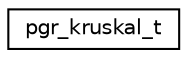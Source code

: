 digraph "Graphical Class Hierarchy"
{
  edge [fontname="Helvetica",fontsize="10",labelfontname="Helvetica",labelfontsize="10"];
  node [fontname="Helvetica",fontsize="10",shape=record];
  rankdir="LR";
  Node1 [label="pgr_kruskal_t",height=0.2,width=0.4,color="black", fillcolor="white", style="filled",URL="$structpgr__kruskal__t.html"];
}

